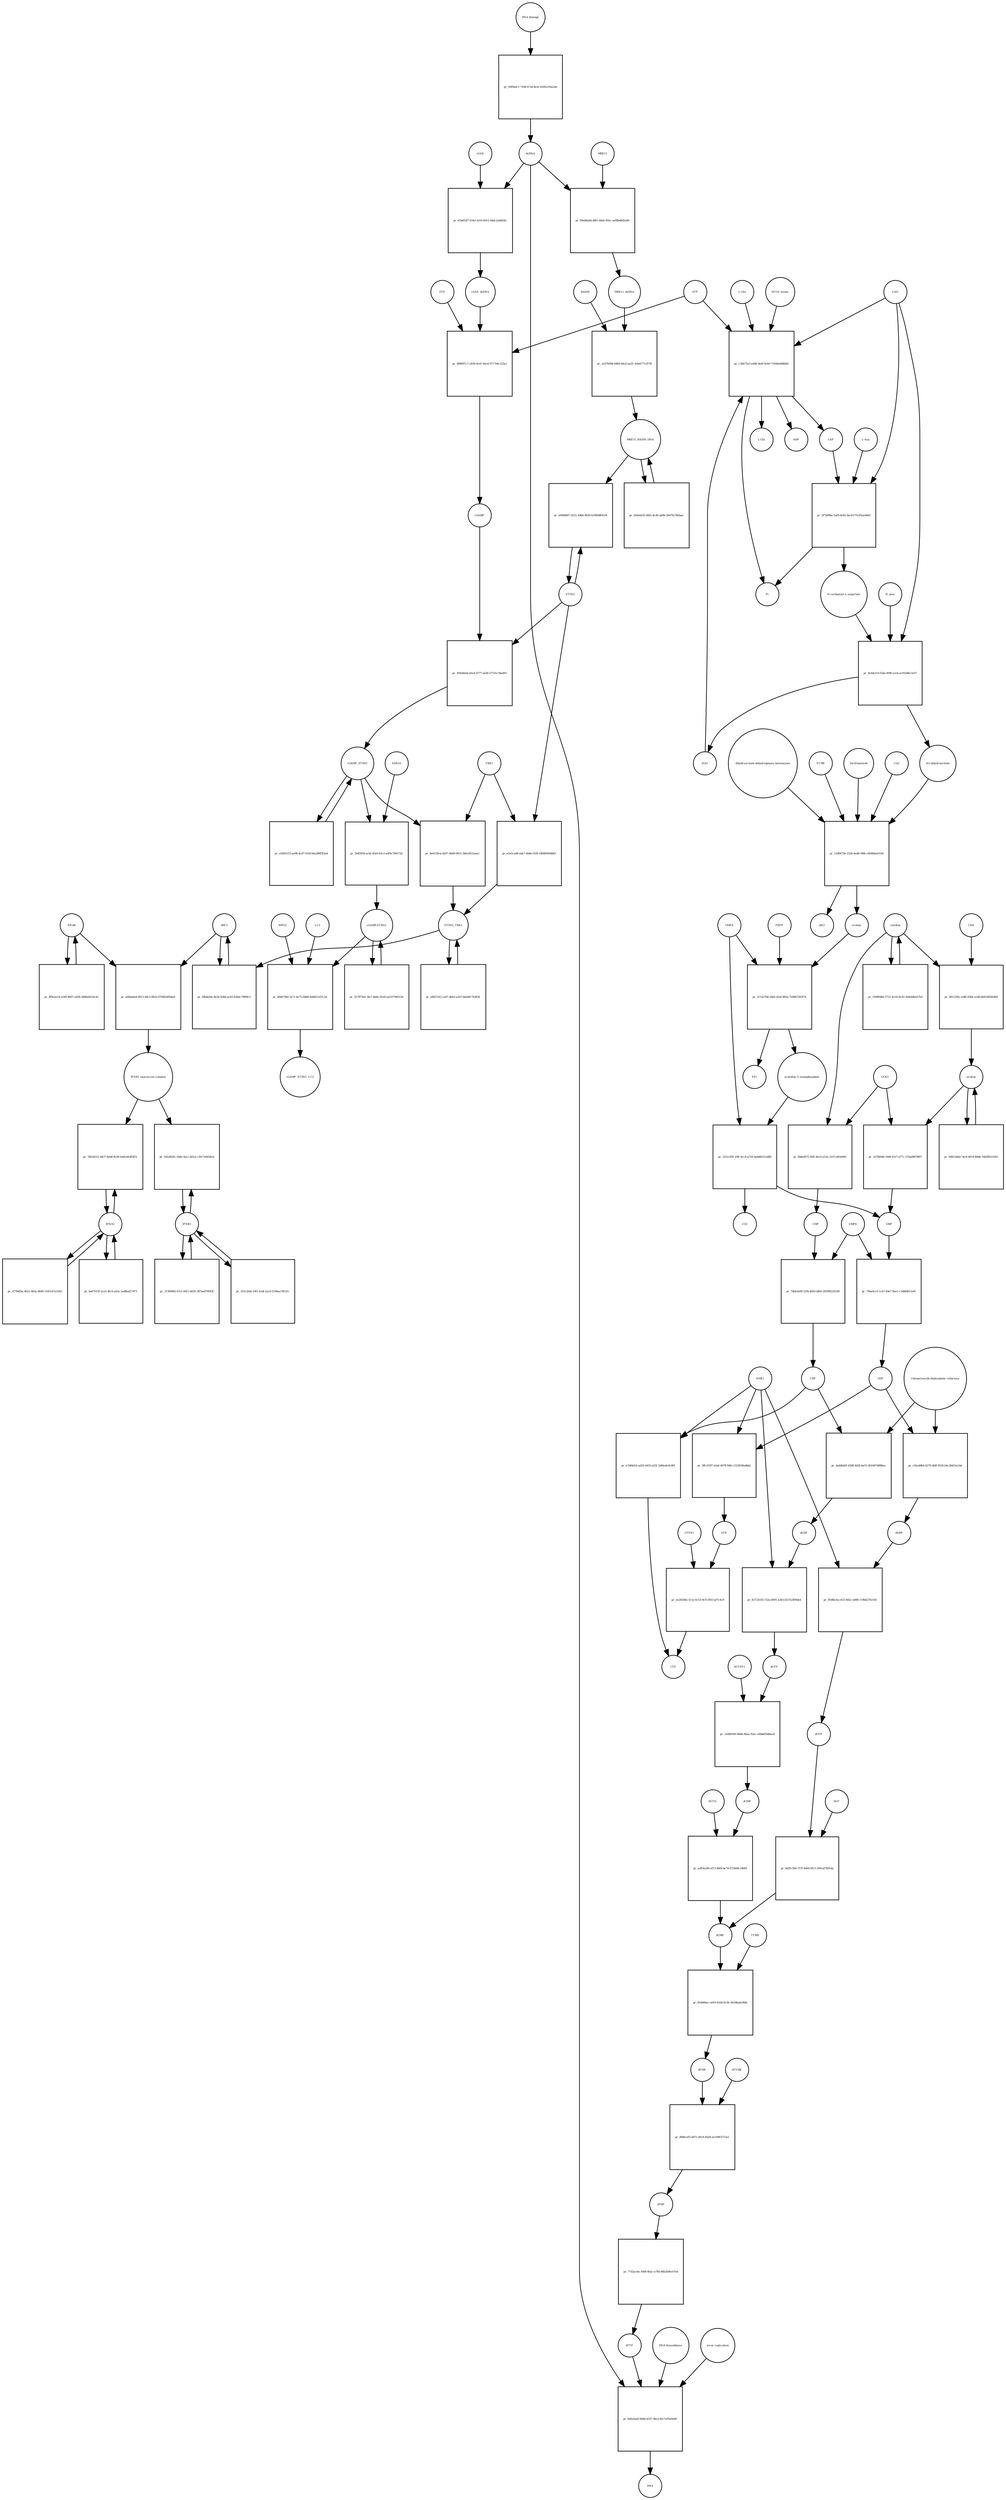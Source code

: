 strict digraph  {
"NF-kB" [annotation="urn_miriam_obo.go_GO%3A0071159", bipartite=0, cls=complex, fontsize=4, label="NF-kB", shape=circle];
"pr_a00dabed-9913-48c3-8fe4-079482d954e8" [annotation="", bipartite=1, cls=process, fontsize=4, label="pr_a00dabed-9913-48c3-8fe4-079482d954e8", shape=square];
"IFNB1 expression complex" [annotation="", bipartite=0, cls=complex, fontsize=4, label="IFNB1 expression complex", shape=circle];
IRF3 [annotation="urn_miriam_hgnc_6118|urn_miriam_uniprot_Q14653|urn_miriam_ensembl_ENSG00000126456|urn_miriam_refseq_NM_001571|urn_miriam_hgnc.symbol_IRF3|urn_miriam_ncbigene_3661", bipartite=0, cls="macromolecule multimer", fontsize=4, label=IRF3, shape=circle];
dCDP [annotation="urn_miriam_obo.chebi_CHEBI%3A28846", bipartite=0, cls="simple chemical", fontsize=4, label=dCDP, shape=circle];
"pr_82723c83-152a-4891-a363-d337a3f9fde4" [annotation="", bipartite=1, cls=process, fontsize=4, label="pr_82723c83-152a-4891-a363-d337a3f9fde4", shape=square];
dCTP [annotation="urn_miriam_obo.chebi_CHEBI%3A16311", bipartite=0, cls="simple chemical", fontsize=4, label=dCTP, shape=circle];
NME1 [annotation="urn_miriam_uniprot_P15531|urn_miriam_hgnc_7849", bipartite=0, cls=macromolecule, fontsize=4, label=NME1, shape=circle];
uridine [annotation="urn_miriam_obo.chebi_CHEBI%3A16704", bipartite=0, cls="simple chemical", fontsize=4, label=uridine, shape=circle];
"pr_327fb00b-194d-41e7-b77c-576af8878f67" [annotation="", bipartite=1, cls=process, fontsize=4, label="pr_327fb00b-194d-41e7-b77c-576af8878f67", shape=square];
UMP [annotation="urn_miriam_obo.chebi_CHEBI%3A57865", bipartite=0, cls="simple chemical", fontsize=4, label=UMP, shape=circle];
UCK2 [annotation="urn_miriam_uniprot_Q9HA47|urn_miriam_hgnc_HGNC%3A12562", bipartite=0, cls=macromolecule, fontsize=4, label=UCK2, shape=circle];
"orotidine 5'-monophosphate" [annotation="urn_miriam_obo.chebi_CHEBI%3A15842", bipartite=0, cls="simple chemical", fontsize=4, label="orotidine 5'-monophosphate", shape=circle];
"pr_225cc85f-10ff-4cc9-a718-ba8d82212d80" [annotation="", bipartite=1, cls=process, fontsize=4, label="pr_225cc85f-10ff-4cc9-a718-ba8d82212d80", shape=square];
UMPS [annotation="urn_miriam_ncbigene_7372|urn_miriam_refseq_NM_000373|urn_miriam_hgnc.symbol_UMPS|urn_miriam_hgnc_12563|urn_miriam_ensembl_ENSG00000114491|urn_miriam_uniprot_P11172", bipartite=0, cls="macromolecule multimer", fontsize=4, label=UMPS, shape=circle];
CO2 [annotation="urn_miriam_obo.chebi_CHEBI%3A16526", bipartite=0, cls="simple chemical", fontsize=4, label=CO2, shape=circle];
UTP [annotation="urn_miriam_obo.chebi_CHEBI%3A15713", bipartite=0, cls="simple chemical", fontsize=4, label=UTP, shape=circle];
"pr_ee20344e-511a-4153-9cf3-ff411af7c4c9" [annotation="", bipartite=1, cls=process, fontsize=4, label="pr_ee20344e-511a-4153-9cf3-ff411af7c4c9", shape=square];
CTP [annotation="urn_miriam_obo.chebi_CHEBI%3A17677", bipartite=0, cls="simple chemical", fontsize=4, label=CTP, shape=circle];
CTPS1 [annotation="urn_miriam_hgnc_HGNC%3A2519|urn_miriam_uniprot_P17812", bipartite=0, cls=macromolecule, fontsize=4, label=CTPS1, shape=circle];
UDP [annotation="urn_miriam_obo.chebi_CHEBI%3A17659", bipartite=0, cls="simple chemical", fontsize=4, label=UDP, shape=circle];
"pr_c62a48b0-0270-4fdf-9526-b0c28431a14d" [annotation="", bipartite=1, cls=process, fontsize=4, label="pr_c62a48b0-0270-4fdf-9526-b0c28431a14d", shape=square];
dUDP [annotation="urn_miriam_obo.chebi_CHEBI%3A28850", bipartite=0, cls="simple chemical", fontsize=4, label=dUDP, shape=circle];
"ribonucleoside-diphosphate reductase" [annotation="urn_miriam_brenda_1.17.4.1|urn_miriam_obo.go_GO%3A0005971", bipartite=0, cls=complex, fontsize=4, label="ribonucleoside-diphosphate reductase", shape=circle];
IFNB1 [annotation="urn_miriam_ensembl_ENSG00000171855|urn_miriam_hgnc.symbol_IFNB1|urn_miriam_hgnc_5434|urn_miriam_uniprot_P01574|urn_miriam_refseq_NM_002176|urn_miriam_ncbigene_3456", bipartite=0, cls=macromolecule, fontsize=4, label=IFNB1, shape=circle];
"pr_041d93d1-1b8e-4acc-b01a-c3917e0656cb" [annotation="", bipartite=1, cls=process, fontsize=4, label="pr_041d93d1-1b8e-4acc-b01a-c3917e0656cb", shape=square];
"pr_70ba9cc0-1cb7-49e7-9ee1-c5ddfd811e6f" [annotation="", bipartite=1, cls=process, fontsize=4, label="pr_70ba9cc0-1cb7-49e7-9ee1-c5ddfd811e6f", shape=square];
CMPK [annotation="urn_miriam_uniprot_P30085|urn_miriam_hgnc_HGNC%3A18170", bipartite=0, cls=macromolecule, fontsize=4, label=CMPK, shape=circle];
"cGAMP-STING" [annotation="", bipartite=0, cls=complex, fontsize=4, label="cGAMP-STING", shape=circle];
"pr_527875b5-3fe7-4b6a-91e6-ea51f7985120" [annotation="", bipartite=1, cls=process, fontsize=4, label="pr_527875b5-3fe7-4b6a-91e6-ea51f7985120", shape=square];
IFNA1 [annotation="urn_miriam_hgnc.symbol_IFNA1|urn_miriam_ncbigene_3439|urn_miriam_refseq_NM_024013|urn_miriam_uniprot_P01562|urn_miriam_hgnc_5417|urn_miriam_ensembl_ENSG00000197919", bipartite=0, cls=macromolecule, fontsize=4, label=IFNA1, shape=circle];
"pr_76b34515-4437-4eb8-8c96-b4d1d438587c" [annotation="", bipartite=1, cls=process, fontsize=4, label="pr_76b34515-4437-4eb8-8c96-b4d1d438587c", shape=square];
"pr_69813d4d-74c8-4618-89db-7dd2ffb10293" [annotation="", bipartite=1, cls=process, fontsize=4, label="pr_69813d4d-74c8-4618-89db-7dd2ffb10293", shape=square];
CDP [annotation="urn_miriam_obo.chebi_CHEBI%3A17239", bipartite=0, cls="simple chemical", fontsize=4, label=CDP, shape=circle];
"pr_4addb42f-d208-4d2b-be51-401667d888ea" [annotation="", bipartite=1, cls=process, fontsize=4, label="pr_4addb42f-d208-4d2b-be51-401667d888ea", shape=square];
"pr_e3384d14-ad20-4455-a25f-1b84edc0c8f9" [annotation="", bipartite=1, cls=process, fontsize=4, label="pr_e3384d14-ad20-4455-a25f-1b84edc0c8f9", shape=square];
dTDP [annotation="urn_miriam_obo.chebi_CHEBI%3A18075", bipartite=0, cls="simple chemical", fontsize=4, label=dTDP, shape=circle];
"pr_77d2ac6a-1608-46ac-a784-86b2b96c07e6" [annotation="", bipartite=1, cls=process, fontsize=4, label="pr_77d2ac6a-1608-46ac-a784-86b2b96c07e6", shape=square];
dTTP [annotation="urn_miriam_obo.chebi_CHEBI%3A18077", bipartite=0, cls="simple chemical", fontsize=4, label=dTTP, shape=circle];
CMP [annotation="urn_miriam_obo.chebi_CHEBI%3A17361", bipartite=0, cls="simple chemical", fontsize=4, label=CMP, shape=circle];
"pr_74bb3a09-22f4-4b93-bfb9-28599f2201d9" [annotation="", bipartite=1, cls=process, fontsize=4, label="pr_74bb3a09-22f4-4b93-bfb9-28599f2201d9", shape=square];
dUMP [annotation="urn_miriam_obo.chebi_CHEBI%3A17622", bipartite=0, cls="simple chemical", fontsize=4, label=dUMP, shape=circle];
"pr_654006ec-a019-4326-b13b-3b108adc0bfb" [annotation="", bipartite=1, cls=process, fontsize=4, label="pr_654006ec-a019-4326-b13b-3b108adc0bfb", shape=square];
dTMP [annotation="urn_miriam_obo.chebi_CHEBI%3A17013", bipartite=0, cls="simple chemical", fontsize=4, label=dTMP, shape=circle];
TYMS [annotation="urn_miriam_uniprot_P04818|urn_miriam_hgnc_HGNC%3A12441", bipartite=0, cls=macromolecule, fontsize=4, label=TYMS, shape=circle];
dsDNA [annotation="urn_miriam_obo.chebi_CHEBI%3A75909", bipartite=0, cls="simple chemical", fontsize=4, label=dsDNA, shape=circle];
"pr_b0fa5aa9-944b-4337-9bca-fb17e95e0ed0" [annotation="", bipartite=1, cls=process, fontsize=4, label="pr_b0fa5aa9-944b-4337-9bca-fb17e95e0ed0", shape=square];
DNA [annotation="", bipartite=0, cls="nucleic acid feature", fontsize=4, label=DNA, shape=circle];
"DNA biosynthesis" [annotation="urn_miriam_obo.go_GO%3A0071897", bipartite=0, cls=phenotype, fontsize=4, label="DNA biosynthesis", shape=circle];
"virus replication" [annotation="urn_miriam_obo.go_GO%3A0019079", bipartite=0, cls=phenotype, fontsize=4, label="virus replication", shape=circle];
MRE11_RAD50_DNA [annotation="", bipartite=0, cls=complex, fontsize=4, label=MRE11_RAD50_DNA, shape=circle];
"pr_b56e6a5f-0481-4c49-ab9b-26478178ebea" [annotation="", bipartite=1, cls=process, fontsize=4, label="pr_b56e6a5f-0481-4c49-ab9b-26478178ebea", shape=square];
"pr_c649e049-0b0b-4bea-92ec-e6bbd59dbec8" [annotation="", bipartite=1, cls=process, fontsize=4, label="pr_c649e049-0b0b-4bea-92ec-e6bbd59dbec8", shape=square];
dCMP [annotation="urn_miriam_obo.chebi_CHEBI%3A15918", bipartite=0, cls="simple chemical", fontsize=4, label=dCMP, shape=circle];
DCTPP1 [annotation="urn_miriam_uniprot_Q9H773|urn_miriam_hgnc_HGNC%3A28777", bipartite=0, cls=macromolecule, fontsize=4, label=DCTPP1, shape=circle];
"pr_555c2fa6-10f1-41df-a2c6-5c06aa78521c" [annotation="", bipartite=1, cls=process, fontsize=4, label="pr_555c2fa6-10f1-41df-a2c6-5c06aa78521c", shape=square];
"pr_31390862-67cf-4921-b620-387aed79043f" [annotation="", bipartite=1, cls=process, fontsize=4, label="pr_31390862-67cf-4921-b620-387aed79043f", shape=square];
ATP [annotation="urn_miriam_obo.chebi_CHEBI%3A15422", bipartite=0, cls="simple chemical", fontsize=4, label=ATP, shape=circle];
"pr_498697c7-2439-4cd1-9ecd-9717e8c223e1" [annotation="", bipartite=1, cls=process, fontsize=4, label="pr_498697c7-2439-4cd1-9ecd-9717e8c223e1", shape=square];
GTP [annotation="urn_miriam_obo.chebi_CHEBI%3A15996", bipartite=0, cls="simple chemical", fontsize=4, label=GTP, shape=circle];
cGAMP [annotation="urn_miriam_obo.chebi_CHEBI%3A75947", bipartite=0, cls="simple chemical", fontsize=4, label=cGAMP, shape=circle];
cGAS_dsDNA [annotation=urn_miriam_pubmed_28363908, bipartite=0, cls=complex, fontsize=4, label=cGAS_dsDNA, shape=circle];
cytidine [annotation="urn_miriam_obo.chebi_CHEBI%3A17562", bipartite=0, cls="simple chemical", fontsize=4, label=cytidine, shape=circle];
"pr_f8de0072-92ff-4ec0-a51b-2107c493e891" [annotation="", bipartite=1, cls=process, fontsize=4, label="pr_f8de0072-92ff-4ec0-a51b-2107c493e891", shape=square];
"pr_9392be0a-b5c0-4777-af28-577e5c7bed93" [annotation="", bipartite=1, cls=process, fontsize=4, label="pr_9392be0a-b5c0-4777-af28-577e5c7bed93", shape=square];
STING [annotation=urn_miriam_uniprot_Q86WV6, bipartite=0, cls="macromolecule multimer", fontsize=4, label=STING, shape=circle];
cGAMP_STING [annotation="urn_miriam_obo.go_GO%3A1990231", bipartite=0, cls=complex, fontsize=4, label=cGAMP_STING, shape=circle];
"L-Gln" [annotation="urn_miriam_obo.chebi_CHEBI%3A18050", bipartite=0, cls="simple chemical", fontsize=4, label="L-Gln", shape=circle];
"pr_c3bb75a5-ed48-4a4f-8cb0-71644edd4b8d" [annotation="", bipartite=1, cls=process, fontsize=4, label="pr_c3bb75a5-ed48-4a4f-8cb0-71644edd4b8d", shape=square];
CAP [annotation="urn_miriam_obo.chebi_CHEBI%3A17672", bipartite=0, cls="simple chemical", fontsize=4, label=CAP, shape=circle];
CAD [annotation="urn_miriam_refseq_NM_001306079|urn_miriam_hgnc_1424|urn_miriam_hgnc.symbol_CAD|urn_miriam_uniprot_P27708|urn_miriam_ncbigene_790|urn_miriam_ensembl_ENSG00000084774", bipartite=0, cls=macromolecule, fontsize=4, label=CAD, shape=circle];
HCO3_minus [annotation="urn_miriam_obo.chebi_CHEBI%3A17544", bipartite=0, cls="simple chemical", fontsize=4, label=HCO3_minus, shape=circle];
H2O [annotation="urn_miriam_obo.chebi_CHEBI%3A15377", bipartite=0, cls="simple chemical", fontsize=4, label=H2O, shape=circle];
"L-Glu" [annotation="urn_miriam_obo.chebi_CHEBI%3A16015", bipartite=0, cls="simple chemical", fontsize=4, label="L-Glu", shape=circle];
ADP [annotation="urn_miriam_obo.chebi_CHEBI%3A16761", bipartite=0, cls="simple chemical", fontsize=4, label=ADP, shape=circle];
Pi [annotation="urn_miriam_obo.chebi_CHEBI%3A18367", bipartite=0, cls="simple chemical", fontsize=4, label=Pi, shape=circle];
"pr_5ffc5597-a3a6-4978-94fa-1533039adbb2" [annotation="", bipartite=1, cls=process, fontsize=4, label="pr_5ffc5597-a3a6-4978-94fa-1533039adbb2", shape=square];
"N-carbamoyl-L-aspartate" [annotation="urn_miriam_obo.chebi_CHEBI%3A32814", bipartite=0, cls="simple chemical", fontsize=4, label="N-carbamoyl-L-aspartate", shape=circle];
"pr_8c64cf10-f2de-409f-a1e4-ac9326bc3c07" [annotation="", bipartite=1, cls=process, fontsize=4, label="pr_8c64cf10-f2de-409f-a1e4-ac9326bc3c07", shape=square];
"(S)-dihydroorotate" [annotation="urn_miriam_obo.chebi_CHEBI%3A30864", bipartite=0, cls="simple chemical", fontsize=4, label="(S)-dihydroorotate", shape=circle];
H_plus [annotation="urn_miriam_obo.chebi_CHEBI%3A15378", bipartite=0, cls="simple chemical", fontsize=4, label=H_plus, shape=circle];
"pr_8f9cea1d-a540-4807-a058-3896eb516c45" [annotation="", bipartite=1, cls=process, fontsize=4, label="pr_8f9cea1d-a540-4807-a058-3896eb516c45", shape=square];
"pr_ba67015f-2ce5-4fc4-a43a-1ed8eaf27871" [annotation="", bipartite=1, cls=process, fontsize=4, label="pr_ba67015f-2ce5-4fc4-a43a-1ed8eaf27871", shape=square];
TBK1 [annotation="urn_miriam_hgnc.symbol_TBK1|urn_miriam_ensembl_ENSG00000183735|urn_miriam_uniprot_Q9UHD2|urn_miriam_refseq_NM_013254|urn_miriam_hgnc_11584|urn_miriam_ncbigene_29110", bipartite=0, cls=macromolecule, fontsize=4, label=TBK1, shape=circle];
"pr_8e6120ca-da97-4649-9415-5bfe2651aaa1" [annotation="", bipartite=1, cls=process, fontsize=4, label="pr_8e6120ca-da97-4649-9415-5bfe2651aaa1", shape=square];
STING_TBK1 [annotation=urn_miriam_pubmed_30842653, bipartite=0, cls=complex, fontsize=4, label=STING_TBK1, shape=circle];
"pr_e080d667-d231-49b6-9030-b1f80dff4104" [annotation="", bipartite=1, cls=process, fontsize=4, label="pr_e080d667-d231-49b6-9030-b1f80dff4104", shape=square];
"pr_cf794d5e-4b52-4b3a-9b49-5165147e1643" [annotation="", bipartite=1, cls=process, fontsize=4, label="pr_cf794d5e-4b52-4b3a-9b49-5165147e1643", shape=square];
"pr_61bd55f7-0343-4216-b912-44dc2ed6b5fc" [annotation="", bipartite=1, cls=process, fontsize=4, label="pr_61bd55f7-0343-4216-b912-44dc2ed6b5fc", shape=square];
cGAS [annotation="urn_miriam_ensembl_ENSG00000164430|urn_miriam_hgnc_21367|urn_miriam_ncbigene_115004|urn_miriam_uniprot_Q8N884|urn_miriam_hgnc.symbol_CGAS|urn_miriam_refseq_NM_138441", bipartite=0, cls=macromolecule, fontsize=4, label=cGAS, shape=circle];
"pr_e8927ef2-ce67-4bb3-a1b7-64eb8176383b" [annotation="", bipartite=1, cls=process, fontsize=4, label="pr_e8927ef2-ce67-4bb3-a1b7-64eb8176383b", shape=square];
orotate [annotation="urn_miriam_obo.chebi_CHEBI%3A30839", bipartite=0, cls="simple chemical", fontsize=4, label=orotate, shape=circle];
"pr_211427b8-2dd2-42af-895e-7e48b7202f74" [annotation="", bipartite=1, cls=process, fontsize=4, label="pr_211427b8-2dd2-42af-895e-7e48b7202f74", shape=square];
PRPP [annotation="urn_miriam_obo.chebi_CHEBI%3A17111", bipartite=0, cls="simple chemical", fontsize=4, label=PRPP, shape=circle];
PPi [annotation="urn_miriam_obo.chebi_CHEBI%3A18361", bipartite=0, cls="simple chemical", fontsize=4, label=PPi, shape=circle];
"pr_5599948a-5721-4c54-9cd3-3e6e68eb57b3" [annotation="", bipartite=1, cls=process, fontsize=4, label="pr_5599948a-5721-4c54-9cd3-3e6e68eb57b3", shape=square];
"pr_fdbdefda-9a26-430d-ac83-62bdc7999fc5" [annotation="", bipartite=1, cls=process, fontsize=4, label="pr_fdbdefda-9a26-430d-ac83-62bdc7999fc5", shape=square];
"pr_e5d05153-ae98-4cd7-91fd-b0a286f3f2ed" [annotation="", bipartite=1, cls=process, fontsize=4, label="pr_e5d05153-ae98-4cd7-91fd-b0a286f3f2ed", shape=square];
RAD50 [annotation="urn_miriam_ncbigene_10111|urn_miriam_refseq_NM_005732|urn_miriam_uniprot_Q92878|urn_miriam_hgnc.symbol_RAD50|urn_miriam_ensembl_ENSG00000113522|urn_miriam_hgnc_9816", bipartite=0, cls="macromolecule multimer", fontsize=4, label=RAD50, shape=circle];
"pr_a1d7b098-64b9-4dc6-aa55-3ebd177cd730" [annotation="", bipartite=1, cls=process, fontsize=4, label="pr_a1d7b098-64b9-4dc6-aa55-3ebd177cd730", shape=square];
MRE11_dsDNA [annotation="urn_miriam_obo.go_GO%3A0003690", bipartite=0, cls=complex, fontsize=4, label=MRE11_dsDNA, shape=circle];
"pr_12d06756-2334-4ed8-94fb-cbf48da4c03d" [annotation="", bipartite=1, cls=process, fontsize=4, label="pr_12d06756-2334-4ed8-94fb-cbf48da4c03d", shape=square];
"dihydroorotate dehydrogenase holoenzyme" [annotation="urn_miriam_ncbigene_1723|urn_miriam_hgnc_HGNC%3A2867|urn_miriam_hgnc.symbol_DHODH", bipartite=0, cls="simple chemical", fontsize=4, label="dihydroorotate dehydrogenase holoenzyme", shape=circle];
P1788 [annotation=urn_miriam_pubmed_31740051, bipartite=0, cls="simple chemical", fontsize=4, label=P1788, shape=circle];
Teriflunomide [annotation=urn_miriam_drugbank_DB08880, bipartite=0, cls="simple chemical", fontsize=4, label=Teriflunomide, shape=circle];
CoQ [annotation="urn_miriam_obo.chebi_CHEBI%3A16389", bipartite=0, cls="simple chemical", fontsize=4, label=CoQ, shape=circle];
QH2 [annotation="urn_miriam_obo.chebi_CHEBI%3A17976", bipartite=0, cls="simple chemical", fontsize=4, label=QH2, shape=circle];
"pr_ff58bc4a-ef23-482c-a088-119bd2742165" [annotation="", bipartite=1, cls=process, fontsize=4, label="pr_ff58bc4a-ef23-482c-a088-119bd2742165", shape=square];
dUTP [annotation="urn_miriam_obo.chebi_CHEBI%3A17625", bipartite=0, cls="simple chemical", fontsize=4, label=dUTP, shape=circle];
"pr_69121f6c-e08f-43b4-a1d8-6b91065bfdb9" [annotation="", bipartite=1, cls=process, fontsize=4, label="pr_69121f6c-e08f-43b4-a1d8-6b91065bfdb9", shape=square];
CDA [annotation="urn_miriam_uniprot_P32320|urn_miriam_ncbigene_978|urn_miriam_refseq_NM_001785|urn_miriam_ensembl_ENSG00000158825|urn_miriam_hgnc.symbol_CDA|urn_miriam_hgnc_1712", bipartite=0, cls=macromolecule, fontsize=4, label=CDA, shape=circle];
"pr_6d2fc3d4-757f-4d44-bf13-2941af7b91da" [annotation="", bipartite=1, cls=process, fontsize=4, label="pr_6d2fc3d4-757f-4d44-bf13-2941af7b91da", shape=square];
DUT [annotation="urn_miriam_hgnc_HGNC%3A3078|urn_miriam_uniprot_P33316", bipartite=0, cls=macromolecule, fontsize=4, label=DUT, shape=circle];
"pr_60d074fd-3a71-4a75-bb88-4d4651e07c2d" [annotation="", bipartite=1, cls=process, fontsize=4, label="pr_60d074fd-3a71-4a75-bb88-4d4651e07c2d", shape=square];
LC3 [annotation="", bipartite=0, cls=macromolecule, fontsize=4, label=LC3, shape=circle];
cGAMP_STING_LC3 [annotation="", bipartite=0, cls=complex, fontsize=4, label=cGAMP_STING_LC3, shape=circle];
WIPI2 [annotation="urn_miriam_refseq_NM_015610|urn_miriam_hgnc_32225|urn_miriam_hgnc.symbol_WIPI2|urn_miriam_ensembl_ENSG00000157954|urn_miriam_ncbigene_26100|urn_miriam_uniprot_Q9Y4P8", bipartite=0, cls=macromolecule, fontsize=4, label=WIPI2, shape=circle];
"pr_2f7b99be-2af9-4e83-9ac8-f75c85aa4b83" [annotation="", bipartite=1, cls=process, fontsize=4, label="pr_2f7b99be-2af9-4e83-9ac8-f75c85aa4b83", shape=square];
"L-Asp" [annotation="urn_miriam_obo.chebi_CHEBI%3A29991", bipartite=0, cls="simple chemical", fontsize=4, label="L-Asp", shape=circle];
"pr_89a89a8d-df81-48e6-850c-aef8bd0d5a06" [annotation="", bipartite=1, cls=process, fontsize=4, label="pr_89a89a8d-df81-48e6-850c-aef8bd0d5a06", shape=square];
MRE11 [annotation="urn_miriam_hgnc.symbol_MRE11|urn_miriam_ncbigene_4361|urn_miriam_uniprot_P49959|urn_miriam_ensembl_ENSG00000020922|urn_miriam_refseq_NM_005591|urn_miriam_hgnc_7230", bipartite=0, cls="macromolecule multimer", fontsize=4, label=MRE11, shape=circle];
"pr_d84bcef5-dd71-40c8-85a9-ee16903712e2" [annotation="", bipartite=1, cls=process, fontsize=4, label="pr_d84bcef5-dd71-40c8-85a9-ee16903712e2", shape=square];
dTYMK [annotation="urn_miriam_uniprot_P23919|urn_miriam_hgnc_HGNC%3A3061", bipartite=0, cls=macromolecule, fontsize=4, label=dTYMK, shape=circle];
"pr_5fdf305f-acbf-45a9-b5c3-a0f9c766572b" [annotation="", bipartite=1, cls=process, fontsize=4, label="pr_5fdf305f-acbf-45a9-b5c3-a0f9c766572b", shape=square];
SAR1A [annotation="urn_miriam_uniprot_Q9NR31|urn_miriam_ensembl_ENSG00000079332|urn_miriam_hgnc_10534|urn_miriam_hgnc.symbol_SAR1A|urn_miriam_refseq_NM_001142648|urn_miriam_ncbigene_56681", bipartite=0, cls=macromolecule, fontsize=4, label=SAR1A, shape=circle];
"pr_e2e1cad6-eda7-4b8e-91f8-1864f0044bb5" [annotation="", bipartite=1, cls=process, fontsize=4, label="pr_e2e1cad6-eda7-4b8e-91f8-1864f0044bb5", shape=square];
"pr_93f9a0c1-7168-472d-8cfe-61f62193a24d" [annotation="", bipartite=1, cls=process, fontsize=4, label="pr_93f9a0c1-7168-472d-8cfe-61f62193a24d", shape=square];
"DNA damage" [annotation="", bipartite=0, cls=phenotype, fontsize=4, label="DNA damage", shape=circle];
"pr_ad93a2d6-ef13-4bfd-be74-672b68c14b83" [annotation="", bipartite=1, cls=process, fontsize=4, label="pr_ad93a2d6-ef13-4bfd-be74-672b68c14b83", shape=square];
DCTD [annotation="urn_miriam_uniprot_P32321|urn_miriam_hgnc_HGNC%3A2710", bipartite=0, cls=macromolecule, fontsize=4, label=DCTD, shape=circle];
"NF-kB" -> "pr_a00dabed-9913-48c3-8fe4-079482d954e8"  [annotation="", interaction_type=consumption];
"NF-kB" -> "pr_8f9cea1d-a540-4807-a058-3896eb516c45"  [annotation="", interaction_type=consumption];
"pr_a00dabed-9913-48c3-8fe4-079482d954e8" -> "IFNB1 expression complex"  [annotation="", interaction_type=production];
"IFNB1 expression complex" -> "pr_041d93d1-1b8e-4acc-b01a-c3917e0656cb"  [annotation=urn_miriam_pubmed_20610653, interaction_type=stimulation];
"IFNB1 expression complex" -> "pr_76b34515-4437-4eb8-8c96-b4d1d438587c"  [annotation=urn_miriam_pubmed_16979567, interaction_type=stimulation];
IRF3 -> "pr_a00dabed-9913-48c3-8fe4-079482d954e8"  [annotation="", interaction_type=consumption];
IRF3 -> "pr_fdbdefda-9a26-430d-ac83-62bdc7999fc5"  [annotation="", interaction_type=consumption];
dCDP -> "pr_82723c83-152a-4891-a363-d337a3f9fde4"  [annotation="", interaction_type=consumption];
"pr_82723c83-152a-4891-a363-d337a3f9fde4" -> dCTP  [annotation="", interaction_type=production];
dCTP -> "pr_c649e049-0b0b-4bea-92ec-e6bbd59dbec8"  [annotation="", interaction_type=consumption];
NME1 -> "pr_82723c83-152a-4891-a363-d337a3f9fde4"  [annotation=urn_miriam_pubmed_17827303, interaction_type=catalysis];
NME1 -> "pr_e3384d14-ad20-4455-a25f-1b84edc0c8f9"  [annotation=urn_miriam_pubmed_28458037, interaction_type=catalysis];
NME1 -> "pr_5ffc5597-a3a6-4978-94fa-1533039adbb2"  [annotation=urn_miriam_pubmed_28458037, interaction_type=catalysis];
NME1 -> "pr_ff58bc4a-ef23-482c-a088-119bd2742165"  [annotation=urn_miriam_pubmed_17827303, interaction_type=catalysis];
uridine -> "pr_327fb00b-194d-41e7-b77c-576af8878f67"  [annotation="", interaction_type=consumption];
uridine -> "pr_69813d4d-74c8-4618-89db-7dd2ffb10293"  [annotation="", interaction_type=consumption];
"pr_327fb00b-194d-41e7-b77c-576af8878f67" -> UMP  [annotation="", interaction_type=production];
UMP -> "pr_70ba9cc0-1cb7-49e7-9ee1-c5ddfd811e6f"  [annotation="", interaction_type=consumption];
UCK2 -> "pr_327fb00b-194d-41e7-b77c-576af8878f67"  [annotation=urn_miriam_pubmed_15130468, interaction_type=catalysis];
UCK2 -> "pr_f8de0072-92ff-4ec0-a51b-2107c493e891"  [annotation=urn_miriam_pubmed_15130468, interaction_type=catalysis];
"orotidine 5'-monophosphate" -> "pr_225cc85f-10ff-4cc9-a718-ba8d82212d80"  [annotation="", interaction_type=consumption];
"pr_225cc85f-10ff-4cc9-a718-ba8d82212d80" -> UMP  [annotation="", interaction_type=production];
"pr_225cc85f-10ff-4cc9-a718-ba8d82212d80" -> CO2  [annotation="", interaction_type=production];
UMPS -> "pr_225cc85f-10ff-4cc9-a718-ba8d82212d80"  [annotation=urn_miriam_reactome_REACT_1698, interaction_type=catalysis];
UMPS -> "pr_211427b8-2dd2-42af-895e-7e48b7202f74"  [annotation=urn_miriam_reactome_REACT_1698, interaction_type=catalysis];
UTP -> "pr_ee20344e-511a-4153-9cf3-ff411af7c4c9"  [annotation="", interaction_type=consumption];
"pr_ee20344e-511a-4153-9cf3-ff411af7c4c9" -> CTP  [annotation="", interaction_type=production];
CTPS1 -> "pr_ee20344e-511a-4153-9cf3-ff411af7c4c9"  [annotation=urn_miriam_pubmed_5411547, interaction_type=catalysis];
UDP -> "pr_c62a48b0-0270-4fdf-9526-b0c28431a14d"  [annotation="", interaction_type=consumption];
UDP -> "pr_5ffc5597-a3a6-4978-94fa-1533039adbb2"  [annotation="", interaction_type=consumption];
"pr_c62a48b0-0270-4fdf-9526-b0c28431a14d" -> dUDP  [annotation="", interaction_type=production];
dUDP -> "pr_ff58bc4a-ef23-482c-a088-119bd2742165"  [annotation="", interaction_type=consumption];
"ribonucleoside-diphosphate reductase" -> "pr_c62a48b0-0270-4fdf-9526-b0c28431a14d"  [annotation=urn_miriam_pubmed_24809024, interaction_type=catalysis];
"ribonucleoside-diphosphate reductase" -> "pr_4addb42f-d208-4d2b-be51-401667d888ea"  [annotation=urn_miriam_pubmed_24809024, interaction_type=catalysis];
IFNB1 -> "pr_041d93d1-1b8e-4acc-b01a-c3917e0656cb"  [annotation="", interaction_type=consumption];
IFNB1 -> "pr_555c2fa6-10f1-41df-a2c6-5c06aa78521c"  [annotation="", interaction_type=consumption];
IFNB1 -> "pr_31390862-67cf-4921-b620-387aed79043f"  [annotation="", interaction_type=consumption];
"pr_041d93d1-1b8e-4acc-b01a-c3917e0656cb" -> IFNB1  [annotation="", interaction_type=production];
"pr_70ba9cc0-1cb7-49e7-9ee1-c5ddfd811e6f" -> UDP  [annotation="", interaction_type=production];
CMPK -> "pr_70ba9cc0-1cb7-49e7-9ee1-c5ddfd811e6f"  [annotation=urn_miriam_pubmed_10462544, interaction_type=catalysis];
CMPK -> "pr_74bb3a09-22f4-4b93-bfb9-28599f2201d9"  [annotation=urn_miriam_pubmed_10462544, interaction_type=catalysis];
"cGAMP-STING" -> "pr_527875b5-3fe7-4b6a-91e6-ea51f7985120"  [annotation="", interaction_type=consumption];
"cGAMP-STING" -> "pr_60d074fd-3a71-4a75-bb88-4d4651e07c2d"  [annotation="", interaction_type=consumption];
"pr_527875b5-3fe7-4b6a-91e6-ea51f7985120" -> "cGAMP-STING"  [annotation="", interaction_type=production];
IFNA1 -> "pr_76b34515-4437-4eb8-8c96-b4d1d438587c"  [annotation="", interaction_type=consumption];
IFNA1 -> "pr_ba67015f-2ce5-4fc4-a43a-1ed8eaf27871"  [annotation="", interaction_type=consumption];
IFNA1 -> "pr_cf794d5e-4b52-4b3a-9b49-5165147e1643"  [annotation="", interaction_type=consumption];
"pr_76b34515-4437-4eb8-8c96-b4d1d438587c" -> IFNA1  [annotation="", interaction_type=production];
"pr_69813d4d-74c8-4618-89db-7dd2ffb10293" -> uridine  [annotation="", interaction_type=production];
CDP -> "pr_4addb42f-d208-4d2b-be51-401667d888ea"  [annotation="", interaction_type=consumption];
CDP -> "pr_e3384d14-ad20-4455-a25f-1b84edc0c8f9"  [annotation="", interaction_type=consumption];
"pr_4addb42f-d208-4d2b-be51-401667d888ea" -> dCDP  [annotation="", interaction_type=production];
"pr_e3384d14-ad20-4455-a25f-1b84edc0c8f9" -> CTP  [annotation="", interaction_type=production];
dTDP -> "pr_77d2ac6a-1608-46ac-a784-86b2b96c07e6"  [annotation="", interaction_type=consumption];
"pr_77d2ac6a-1608-46ac-a784-86b2b96c07e6" -> dTTP  [annotation="", interaction_type=production];
dTTP -> "pr_b0fa5aa9-944b-4337-9bca-fb17e95e0ed0"  [annotation="", interaction_type=consumption];
CMP -> "pr_74bb3a09-22f4-4b93-bfb9-28599f2201d9"  [annotation="", interaction_type=consumption];
"pr_74bb3a09-22f4-4b93-bfb9-28599f2201d9" -> CDP  [annotation="", interaction_type=production];
dUMP -> "pr_654006ec-a019-4326-b13b-3b108adc0bfb"  [annotation="", interaction_type=consumption];
"pr_654006ec-a019-4326-b13b-3b108adc0bfb" -> dTMP  [annotation="", interaction_type=production];
dTMP -> "pr_d84bcef5-dd71-40c8-85a9-ee16903712e2"  [annotation="", interaction_type=consumption];
TYMS -> "pr_654006ec-a019-4326-b13b-3b108adc0bfb"  [annotation=urn_miriam_pubmed_3099389, interaction_type=catalysis];
dsDNA -> "pr_b0fa5aa9-944b-4337-9bca-fb17e95e0ed0"  [annotation="", interaction_type=consumption];
dsDNA -> "pr_61bd55f7-0343-4216-b912-44dc2ed6b5fc"  [annotation="", interaction_type=consumption];
dsDNA -> "pr_89a89a8d-df81-48e6-850c-aef8bd0d5a06"  [annotation="", interaction_type=consumption];
"pr_b0fa5aa9-944b-4337-9bca-fb17e95e0ed0" -> DNA  [annotation="", interaction_type=production];
"DNA biosynthesis" -> "pr_b0fa5aa9-944b-4337-9bca-fb17e95e0ed0"  [annotation="", interaction_type=catalysis];
"virus replication" -> "pr_b0fa5aa9-944b-4337-9bca-fb17e95e0ed0"  [annotation="", interaction_type=inhibition];
MRE11_RAD50_DNA -> "pr_b56e6a5f-0481-4c49-ab9b-26478178ebea"  [annotation="", interaction_type=consumption];
MRE11_RAD50_DNA -> "pr_e080d667-d231-49b6-9030-b1f80dff4104"  [annotation=urn_miriam_pubmed_23388631, interaction_type=catalysis];
"pr_b56e6a5f-0481-4c49-ab9b-26478178ebea" -> MRE11_RAD50_DNA  [annotation="", interaction_type=production];
"pr_c649e049-0b0b-4bea-92ec-e6bbd59dbec8" -> dCMP  [annotation="", interaction_type=production];
dCMP -> "pr_ad93a2d6-ef13-4bfd-be74-672b68c14b83"  [annotation="", interaction_type=consumption];
DCTPP1 -> "pr_c649e049-0b0b-4bea-92ec-e6bbd59dbec8"  [annotation=urn_miriam_pubmed_13788541, interaction_type=catalysis];
"pr_555c2fa6-10f1-41df-a2c6-5c06aa78521c" -> IFNB1  [annotation="", interaction_type=production];
"pr_31390862-67cf-4921-b620-387aed79043f" -> IFNB1  [annotation="", interaction_type=production];
ATP -> "pr_498697c7-2439-4cd1-9ecd-9717e8c223e1"  [annotation="", interaction_type=consumption];
ATP -> "pr_c3bb75a5-ed48-4a4f-8cb0-71644edd4b8d"  [annotation="", interaction_type=consumption];
"pr_498697c7-2439-4cd1-9ecd-9717e8c223e1" -> cGAMP  [annotation="", interaction_type=production];
GTP -> "pr_498697c7-2439-4cd1-9ecd-9717e8c223e1"  [annotation="", interaction_type=consumption];
cGAMP -> "pr_9392be0a-b5c0-4777-af28-577e5c7bed93"  [annotation="", interaction_type=consumption];
cGAS_dsDNA -> "pr_498697c7-2439-4cd1-9ecd-9717e8c223e1"  [annotation=urn_miriam_pubmed_29622565, interaction_type=catalysis];
cytidine -> "pr_f8de0072-92ff-4ec0-a51b-2107c493e891"  [annotation="", interaction_type=consumption];
cytidine -> "pr_5599948a-5721-4c54-9cd3-3e6e68eb57b3"  [annotation="", interaction_type=consumption];
cytidine -> "pr_69121f6c-e08f-43b4-a1d8-6b91065bfdb9"  [annotation="", interaction_type=consumption];
"pr_f8de0072-92ff-4ec0-a51b-2107c493e891" -> CMP  [annotation="", interaction_type=production];
"pr_9392be0a-b5c0-4777-af28-577e5c7bed93" -> cGAMP_STING  [annotation="", interaction_type=production];
STING -> "pr_9392be0a-b5c0-4777-af28-577e5c7bed93"  [annotation="", interaction_type=consumption];
STING -> "pr_e080d667-d231-49b6-9030-b1f80dff4104"  [annotation="", interaction_type=consumption];
STING -> "pr_e2e1cad6-eda7-4b8e-91f8-1864f0044bb5"  [annotation="", interaction_type=consumption];
cGAMP_STING -> "pr_8e6120ca-da97-4649-9415-5bfe2651aaa1"  [annotation="", interaction_type=consumption];
cGAMP_STING -> "pr_e5d05153-ae98-4cd7-91fd-b0a286f3f2ed"  [annotation="", interaction_type=consumption];
cGAMP_STING -> "pr_5fdf305f-acbf-45a9-b5c3-a0f9c766572b"  [annotation="", interaction_type=consumption];
"L-Gln" -> "pr_c3bb75a5-ed48-4a4f-8cb0-71644edd4b8d"  [annotation="", interaction_type=consumption];
"pr_c3bb75a5-ed48-4a4f-8cb0-71644edd4b8d" -> CAP  [annotation="", interaction_type=production];
"pr_c3bb75a5-ed48-4a4f-8cb0-71644edd4b8d" -> "L-Glu"  [annotation="", interaction_type=production];
"pr_c3bb75a5-ed48-4a4f-8cb0-71644edd4b8d" -> ADP  [annotation="", interaction_type=production];
"pr_c3bb75a5-ed48-4a4f-8cb0-71644edd4b8d" -> Pi  [annotation="", interaction_type=production];
CAP -> "pr_2f7b99be-2af9-4e83-9ac8-f75c85aa4b83"  [annotation="", interaction_type=consumption];
CAD -> "pr_c3bb75a5-ed48-4a4f-8cb0-71644edd4b8d"  [annotation=urn_miriam_reactome_REACT_73577, interaction_type=catalysis];
CAD -> "pr_8c64cf10-f2de-409f-a1e4-ac9326bc3c07"  [annotation=urn_miriam_reactome_REACT_1698, interaction_type=catalysis];
CAD -> "pr_2f7b99be-2af9-4e83-9ac8-f75c85aa4b83"  [annotation=urn_miriam_reactome_REACT_1698, interaction_type=catalysis];
HCO3_minus -> "pr_c3bb75a5-ed48-4a4f-8cb0-71644edd4b8d"  [annotation="", interaction_type=consumption];
H2O -> "pr_c3bb75a5-ed48-4a4f-8cb0-71644edd4b8d"  [annotation="", interaction_type=consumption];
"pr_5ffc5597-a3a6-4978-94fa-1533039adbb2" -> UTP  [annotation="", interaction_type=production];
"N-carbamoyl-L-aspartate" -> "pr_8c64cf10-f2de-409f-a1e4-ac9326bc3c07"  [annotation="", interaction_type=consumption];
"pr_8c64cf10-f2de-409f-a1e4-ac9326bc3c07" -> "(S)-dihydroorotate"  [annotation="", interaction_type=production];
"pr_8c64cf10-f2de-409f-a1e4-ac9326bc3c07" -> H2O  [annotation="", interaction_type=production];
"(S)-dihydroorotate" -> "pr_12d06756-2334-4ed8-94fb-cbf48da4c03d"  [annotation="", interaction_type=consumption];
H_plus -> "pr_8c64cf10-f2de-409f-a1e4-ac9326bc3c07"  [annotation="", interaction_type=consumption];
"pr_8f9cea1d-a540-4807-a058-3896eb516c45" -> "NF-kB"  [annotation="", interaction_type=production];
"pr_ba67015f-2ce5-4fc4-a43a-1ed8eaf27871" -> IFNA1  [annotation="", interaction_type=production];
TBK1 -> "pr_8e6120ca-da97-4649-9415-5bfe2651aaa1"  [annotation="", interaction_type=consumption];
TBK1 -> "pr_e2e1cad6-eda7-4b8e-91f8-1864f0044bb5"  [annotation="", interaction_type=consumption];
"pr_8e6120ca-da97-4649-9415-5bfe2651aaa1" -> STING_TBK1  [annotation="", interaction_type=production];
STING_TBK1 -> "pr_e8927ef2-ce67-4bb3-a1b7-64eb8176383b"  [annotation="", interaction_type=consumption];
STING_TBK1 -> "pr_fdbdefda-9a26-430d-ac83-62bdc7999fc5"  [annotation="urn_miriam_pubmed_22394562|urn_miriam_pubmed_25636800", interaction_type=catalysis];
"pr_e080d667-d231-49b6-9030-b1f80dff4104" -> STING  [annotation="", interaction_type=production];
"pr_cf794d5e-4b52-4b3a-9b49-5165147e1643" -> IFNA1  [annotation="", interaction_type=production];
"pr_61bd55f7-0343-4216-b912-44dc2ed6b5fc" -> cGAS_dsDNA  [annotation="", interaction_type=production];
cGAS -> "pr_61bd55f7-0343-4216-b912-44dc2ed6b5fc"  [annotation="", interaction_type=consumption];
"pr_e8927ef2-ce67-4bb3-a1b7-64eb8176383b" -> STING_TBK1  [annotation="", interaction_type=production];
orotate -> "pr_211427b8-2dd2-42af-895e-7e48b7202f74"  [annotation="", interaction_type=consumption];
"pr_211427b8-2dd2-42af-895e-7e48b7202f74" -> "orotidine 5'-monophosphate"  [annotation="", interaction_type=production];
"pr_211427b8-2dd2-42af-895e-7e48b7202f74" -> PPi  [annotation="", interaction_type=production];
PRPP -> "pr_211427b8-2dd2-42af-895e-7e48b7202f74"  [annotation="", interaction_type=consumption];
"pr_5599948a-5721-4c54-9cd3-3e6e68eb57b3" -> cytidine  [annotation="", interaction_type=production];
"pr_fdbdefda-9a26-430d-ac83-62bdc7999fc5" -> IRF3  [annotation="", interaction_type=production];
"pr_e5d05153-ae98-4cd7-91fd-b0a286f3f2ed" -> cGAMP_STING  [annotation="", interaction_type=production];
RAD50 -> "pr_a1d7b098-64b9-4dc6-aa55-3ebd177cd730"  [annotation="", interaction_type=consumption];
"pr_a1d7b098-64b9-4dc6-aa55-3ebd177cd730" -> MRE11_RAD50_DNA  [annotation="", interaction_type=production];
MRE11_dsDNA -> "pr_a1d7b098-64b9-4dc6-aa55-3ebd177cd730"  [annotation="", interaction_type=consumption];
"pr_12d06756-2334-4ed8-94fb-cbf48da4c03d" -> orotate  [annotation="", interaction_type=production];
"pr_12d06756-2334-4ed8-94fb-cbf48da4c03d" -> QH2  [annotation="", interaction_type=production];
"dihydroorotate dehydrogenase holoenzyme" -> "pr_12d06756-2334-4ed8-94fb-cbf48da4c03d"  [annotation="urn_miriam_reactome_REACT_1698|urn_miriam_doi_10.1101%2F2020.03.11.983056", interaction_type=catalysis];
P1788 -> "pr_12d06756-2334-4ed8-94fb-cbf48da4c03d"  [annotation="urn_miriam_reactome_REACT_1698|urn_miriam_doi_10.1101%2F2020.03.11.983056", interaction_type=inhibition];
Teriflunomide -> "pr_12d06756-2334-4ed8-94fb-cbf48da4c03d"  [annotation="urn_miriam_reactome_REACT_1698|urn_miriam_doi_10.1101%2F2020.03.11.983056", interaction_type=inhibition];
CoQ -> "pr_12d06756-2334-4ed8-94fb-cbf48da4c03d"  [annotation="", interaction_type=consumption];
"pr_ff58bc4a-ef23-482c-a088-119bd2742165" -> dUTP  [annotation="", interaction_type=production];
dUTP -> "pr_6d2fc3d4-757f-4d44-bf13-2941af7b91da"  [annotation="", interaction_type=consumption];
"pr_69121f6c-e08f-43b4-a1d8-6b91065bfdb9" -> uridine  [annotation="", interaction_type=production];
CDA -> "pr_69121f6c-e08f-43b4-a1d8-6b91065bfdb9"  [annotation="urn_miriam_pubmed_7923172|urn_miriam_pubmed_15689149", interaction_type=catalysis];
"pr_6d2fc3d4-757f-4d44-bf13-2941af7b91da" -> dUMP  [annotation="", interaction_type=production];
DUT -> "pr_6d2fc3d4-757f-4d44-bf13-2941af7b91da"  [annotation=urn_miriam_pubmed_18837522, interaction_type=catalysis];
"pr_60d074fd-3a71-4a75-bb88-4d4651e07c2d" -> cGAMP_STING_LC3  [annotation="", interaction_type=production];
LC3 -> "pr_60d074fd-3a71-4a75-bb88-4d4651e07c2d"  [annotation="", interaction_type=consumption];
WIPI2 -> "pr_60d074fd-3a71-4a75-bb88-4d4651e07c2d"  [annotation=urn_miriam_pubmed_30842662, interaction_type=catalysis];
"pr_2f7b99be-2af9-4e83-9ac8-f75c85aa4b83" -> "N-carbamoyl-L-aspartate"  [annotation="", interaction_type=production];
"pr_2f7b99be-2af9-4e83-9ac8-f75c85aa4b83" -> Pi  [annotation="", interaction_type=production];
"L-Asp" -> "pr_2f7b99be-2af9-4e83-9ac8-f75c85aa4b83"  [annotation="", interaction_type=consumption];
"pr_89a89a8d-df81-48e6-850c-aef8bd0d5a06" -> MRE11_dsDNA  [annotation="", interaction_type=production];
MRE11 -> "pr_89a89a8d-df81-48e6-850c-aef8bd0d5a06"  [annotation="", interaction_type=consumption];
"pr_d84bcef5-dd71-40c8-85a9-ee16903712e2" -> dTDP  [annotation="", interaction_type=production];
dTYMK -> "pr_d84bcef5-dd71-40c8-85a9-ee16903712e2"  [annotation=urn_miriam_pubmed_8024690, interaction_type=catalysis];
"pr_5fdf305f-acbf-45a9-b5c3-a0f9c766572b" -> "cGAMP-STING"  [annotation="", interaction_type=production];
SAR1A -> "pr_5fdf305f-acbf-45a9-b5c3-a0f9c766572b"  [annotation="urn_miriam_doi_10.1038%2Fs41586-019-1006-9", interaction_type=catalysis];
"pr_e2e1cad6-eda7-4b8e-91f8-1864f0044bb5" -> STING_TBK1  [annotation="", interaction_type=production];
"pr_93f9a0c1-7168-472d-8cfe-61f62193a24d" -> dsDNA  [annotation="", interaction_type=production];
"DNA damage" -> "pr_93f9a0c1-7168-472d-8cfe-61f62193a24d"  [annotation="urn_miriam_doi_10.1016%2Fj.ejmech.2019.111855", interaction_type=stimulation];
"pr_ad93a2d6-ef13-4bfd-be74-672b68c14b83" -> dUMP  [annotation="", interaction_type=production];
DCTD -> "pr_ad93a2d6-ef13-4bfd-be74-672b68c14b83"  [annotation="urn_miriam_doi_10.1074%2Fjbc.M114.617720", interaction_type=catalysis];
}

